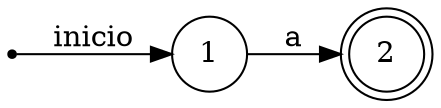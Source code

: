digraph automata{
	rankdir = LR;
	node [shape = circle];
	2 [shape = doublecircle];
	inicio [shape = point];
	1 -> 2 [label = "a"];
	inicio -> 1 [label = "inicio"];
}

